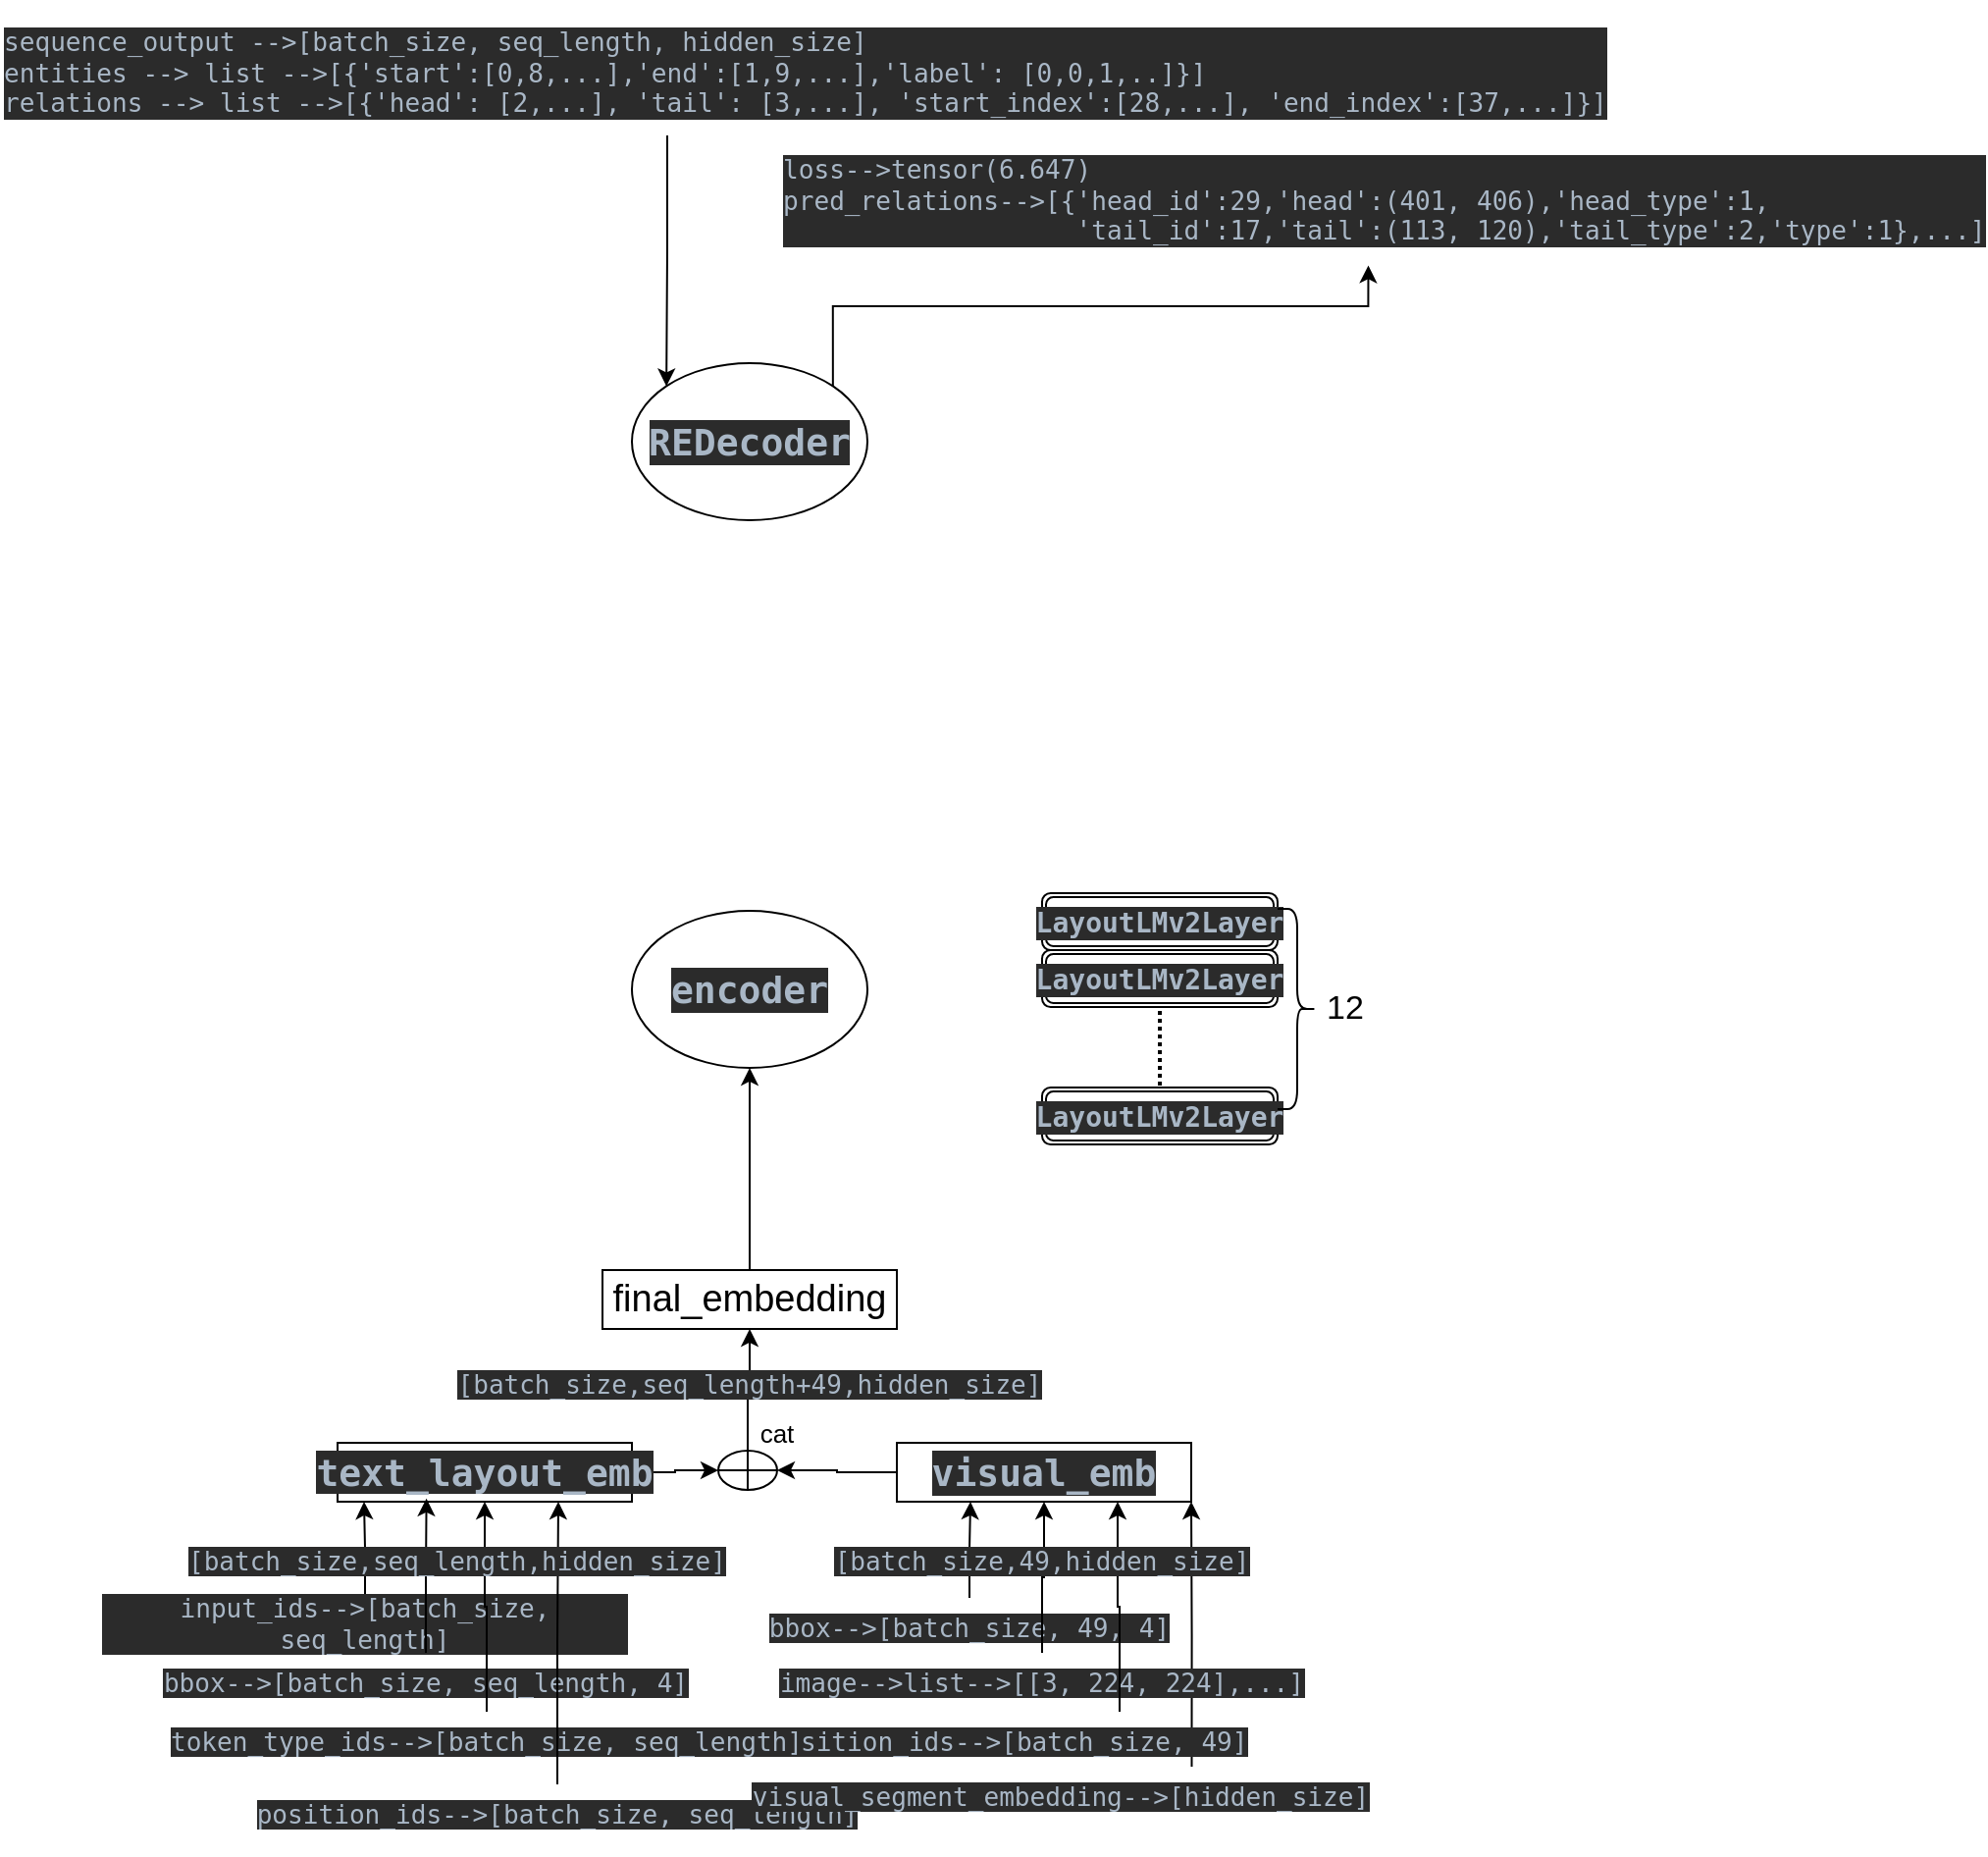 <mxfile version="16.5.2" type="github">
  <diagram id="-aN5s4NuG4AfuPkyMjM2" name="第 1 页">
    <mxGraphModel dx="920" dy="551" grid="1" gridSize="10" guides="1" tooltips="1" connect="1" arrows="1" fold="1" page="1" pageScale="1" pageWidth="827" pageHeight="1169" math="0" shadow="0">
      <root>
        <mxCell id="0" />
        <mxCell id="1" parent="0" />
        <mxCell id="e8mMAGKtb8gV0RsEyelg-53" style="edgeStyle=orthogonalEdgeStyle;rounded=0;orthogonalLoop=1;jettySize=auto;html=1;exitX=0.75;exitY=0;exitDx=0;exitDy=0;entryX=1;entryY=1;entryDx=0;entryDy=0;fontSize=13;" edge="1" parent="1" source="e8mMAGKtb8gV0RsEyelg-52" target="e8mMAGKtb8gV0RsEyelg-27">
          <mxGeometry relative="1" as="geometry" />
        </mxCell>
        <mxCell id="e8mMAGKtb8gV0RsEyelg-39" value="&lt;pre style=&quot;background-color: #2b2b2b ; color: #a9b7c6 ; font-family: &amp;#34;jetbrains mono&amp;#34; , monospace ; font-size: 9.8pt&quot;&gt;&lt;span style=&quot;font-family: &amp;#34;jetbrains mono&amp;#34; , monospace ; font-size: 9.8pt&quot;&gt;position_ids&lt;/span&gt;--&amp;gt;[&lt;span style=&quot;font-size: 9.8pt&quot;&gt;batch_size, 49]&lt;/span&gt;&lt;/pre&gt;" style="text;html=1;strokeColor=none;fillColor=none;align=center;verticalAlign=middle;whiteSpace=wrap;rounded=0;fontSize=19;flipV=1;flipH=0;" vertex="1" parent="1">
          <mxGeometry x="419" y="887" width="226" height="30" as="geometry" />
        </mxCell>
        <mxCell id="e8mMAGKtb8gV0RsEyelg-40" value="&lt;pre style=&quot;background-color: #2b2b2b ; color: #a9b7c6 ; font-family: &amp;#34;jetbrains mono&amp;#34; , monospace ; font-size: 9.8pt&quot;&gt;image--&amp;gt;list--&amp;gt;[[3, 224, 224],...]&lt;/pre&gt;" style="text;html=1;strokeColor=none;fillColor=none;align=center;verticalAlign=middle;whiteSpace=wrap;rounded=0;fontSize=19;flipV=1;flipH=0;" vertex="1" parent="1">
          <mxGeometry x="414" y="857" width="270" height="30" as="geometry" />
        </mxCell>
        <mxCell id="e8mMAGKtb8gV0RsEyelg-41" value="&lt;pre style=&quot;background-color: #2b2b2b ; color: #a9b7c6 ; font-family: &amp;#34;jetbrains mono&amp;#34; , monospace ; font-size: 9.8pt&quot;&gt;bbox--&amp;gt;[&lt;span style=&quot;font-size: 9.8pt ; white-space: normal&quot;&gt;batch_size, 49, 4]&lt;/span&gt;&lt;/pre&gt;" style="text;html=1;strokeColor=none;fillColor=none;align=center;verticalAlign=middle;whiteSpace=wrap;rounded=0;fontSize=19;flipV=1;flipH=0;" vertex="1" parent="1">
          <mxGeometry x="377" y="829" width="270" height="30" as="geometry" />
        </mxCell>
        <mxCell id="e8mMAGKtb8gV0RsEyelg-23" style="edgeStyle=orthogonalEdgeStyle;rounded=0;orthogonalLoop=1;jettySize=auto;html=1;exitX=1;exitY=0;exitDx=0;exitDy=0;entryX=0.583;entryY=1.164;entryDx=0;entryDy=0;entryPerimeter=0;fontSize=19;" edge="1" parent="1" source="e8mMAGKtb8gV0RsEyelg-1" target="e8mMAGKtb8gV0RsEyelg-19">
          <mxGeometry relative="1" as="geometry" />
        </mxCell>
        <mxCell id="e8mMAGKtb8gV0RsEyelg-1" value="&lt;pre style=&quot;background-color: rgb(43 , 43 , 43) ; color: rgb(169 , 183 , 198) ; font-family: &amp;#34;jetbrains mono&amp;#34; , monospace&quot;&gt;&lt;font style=&quot;font-size: 19px&quot;&gt;&lt;b&gt;REDecoder&lt;/b&gt;&lt;/font&gt;&lt;/pre&gt;" style="ellipse;whiteSpace=wrap;html=1;" vertex="1" parent="1">
          <mxGeometry x="340" y="200" width="120" height="80" as="geometry" />
        </mxCell>
        <mxCell id="e8mMAGKtb8gV0RsEyelg-18" style="edgeStyle=orthogonalEdgeStyle;rounded=0;orthogonalLoop=1;jettySize=auto;html=1;exitX=0.5;exitY=1;exitDx=0;exitDy=0;entryX=0;entryY=0;entryDx=0;entryDy=0;fontSize=19;" edge="1" parent="1" source="e8mMAGKtb8gV0RsEyelg-13" target="e8mMAGKtb8gV0RsEyelg-1">
          <mxGeometry relative="1" as="geometry" />
        </mxCell>
        <mxCell id="e8mMAGKtb8gV0RsEyelg-13" value="&lt;pre style=&quot;background-color: #2b2b2b ; color: #a9b7c6 ; font-family: &amp;#34;jetbrains mono&amp;#34; , monospace ; font-size: 9.8pt&quot;&gt;sequence_output --&amp;gt;[batch_size, seq_length, hidden_size]&lt;br&gt;entities --&amp;gt; list --&amp;gt;[{&#39;start&#39;:[0,8,...],&#39;end&#39;:[1,9,...],&#39;label&#39;: [0,0,1,..]}] &lt;br&gt;relations --&amp;gt; list --&amp;gt;[{&#39;head&#39;: [2,...], &#39;tail&#39;: [3,...], &#39;start_index&#39;:[28,...], &#39;end_index&#39;:[37,...]}]&lt;/pre&gt;" style="text;html=1;strokeColor=none;fillColor=none;align=left;verticalAlign=middle;whiteSpace=wrap;rounded=0;fontSize=19;horizontal=1;" vertex="1" parent="1">
          <mxGeometry x="18" y="20" width="680" height="64" as="geometry" />
        </mxCell>
        <mxCell id="e8mMAGKtb8gV0RsEyelg-19" value="&lt;pre style=&quot;background-color: #2b2b2b ; color: #a9b7c6 ; font-family: &amp;#34;jetbrains mono&amp;#34; , monospace ; font-size: 9.8pt&quot;&gt;&lt;pre style=&quot;font-family: &amp;#34;jetbrains mono&amp;#34; , monospace ; font-size: 9.8pt&quot;&gt;loss--&amp;gt;tensor(6.647)&lt;br&gt;pred_relations--&amp;gt;[{&#39;head_id&#39;:29,&#39;head&#39;:(401, 406),&#39;head_type&#39;:1,&lt;br&gt;                   &#39;tail_id&#39;:17,&#39;tail&#39;:(113, 120),&#39;tail_type&#39;:2,&#39;type&#39;:1},...]&lt;br&gt;&lt;/pre&gt;&lt;/pre&gt;" style="text;html=1;strokeColor=none;fillColor=none;align=left;verticalAlign=middle;whiteSpace=wrap;rounded=0;fontSize=19;horizontal=1;" vertex="1" parent="1">
          <mxGeometry x="415" y="92" width="515" height="50" as="geometry" />
        </mxCell>
        <mxCell id="e8mMAGKtb8gV0RsEyelg-24" value="&lt;pre style=&quot;background-color: rgb(43 , 43 , 43) ; color: rgb(169 , 183 , 198) ; font-family: &amp;#34;jetbrains mono&amp;#34; , monospace&quot;&gt;&lt;b&gt;&lt;font style=&quot;font-size: 19px&quot;&gt;encoder&lt;/font&gt;&lt;/b&gt;&lt;/pre&gt;" style="ellipse;whiteSpace=wrap;html=1;fontSize=19;" vertex="1" parent="1">
          <mxGeometry x="340" y="479" width="120" height="80" as="geometry" />
        </mxCell>
        <mxCell id="e8mMAGKtb8gV0RsEyelg-60" style="edgeStyle=orthogonalEdgeStyle;rounded=0;orthogonalLoop=1;jettySize=auto;html=1;exitX=0.5;exitY=0;exitDx=0;exitDy=0;entryX=0.5;entryY=1;entryDx=0;entryDy=0;fontSize=13;" edge="1" parent="1" source="e8mMAGKtb8gV0RsEyelg-25" target="e8mMAGKtb8gV0RsEyelg-24">
          <mxGeometry relative="1" as="geometry" />
        </mxCell>
        <mxCell id="e8mMAGKtb8gV0RsEyelg-25" value="final_embedding" style="rounded=0;whiteSpace=wrap;html=1;fontSize=19;" vertex="1" parent="1">
          <mxGeometry x="325" y="662" width="150" height="30" as="geometry" />
        </mxCell>
        <mxCell id="e8mMAGKtb8gV0RsEyelg-56" style="edgeStyle=orthogonalEdgeStyle;rounded=0;orthogonalLoop=1;jettySize=auto;html=1;exitX=1;exitY=0.5;exitDx=0;exitDy=0;entryX=0;entryY=0.5;entryDx=0;entryDy=0;fontSize=13;" edge="1" parent="1" source="e8mMAGKtb8gV0RsEyelg-26" target="e8mMAGKtb8gV0RsEyelg-54">
          <mxGeometry relative="1" as="geometry" />
        </mxCell>
        <mxCell id="e8mMAGKtb8gV0RsEyelg-26" value="&lt;b&gt;&lt;span style=&quot;background-color: rgb(43 , 43 , 43) ; color: rgb(169 , 183 , 198) ; font-family: &amp;#34;jetbrains mono&amp;#34; , monospace&quot;&gt;&lt;font style=&quot;font-size: 19px&quot;&gt;text_layout_emb&lt;/font&gt;&lt;/span&gt;&lt;/b&gt;" style="rounded=0;whiteSpace=wrap;html=1;fontSize=19;" vertex="1" parent="1">
          <mxGeometry x="190" y="750" width="150" height="30" as="geometry" />
        </mxCell>
        <mxCell id="e8mMAGKtb8gV0RsEyelg-55" style="edgeStyle=orthogonalEdgeStyle;rounded=0;orthogonalLoop=1;jettySize=auto;html=1;exitX=0;exitY=0.5;exitDx=0;exitDy=0;entryX=1;entryY=0.5;entryDx=0;entryDy=0;fontSize=13;" edge="1" parent="1" source="e8mMAGKtb8gV0RsEyelg-27" target="e8mMAGKtb8gV0RsEyelg-54">
          <mxGeometry relative="1" as="geometry" />
        </mxCell>
        <mxCell id="e8mMAGKtb8gV0RsEyelg-27" value="&lt;pre style=&quot;background-color: rgb(43 , 43 , 43) ; color: rgb(169 , 183 , 198) ; font-family: &amp;#34;jetbrains mono&amp;#34; , monospace&quot;&gt;&lt;b&gt;visual_emb&lt;/b&gt;&lt;/pre&gt;" style="rounded=0;whiteSpace=wrap;html=1;fontSize=19;" vertex="1" parent="1">
          <mxGeometry x="475" y="750" width="150" height="30" as="geometry" />
        </mxCell>
        <mxCell id="e8mMAGKtb8gV0RsEyelg-32" style="edgeStyle=orthogonalEdgeStyle;rounded=0;orthogonalLoop=1;jettySize=auto;html=1;exitX=0.5;exitY=0;exitDx=0;exitDy=0;entryX=0.09;entryY=1;entryDx=0;entryDy=0;entryPerimeter=0;fontSize=19;" edge="1" parent="1" source="e8mMAGKtb8gV0RsEyelg-28" target="e8mMAGKtb8gV0RsEyelg-26">
          <mxGeometry relative="1" as="geometry" />
        </mxCell>
        <mxCell id="e8mMAGKtb8gV0RsEyelg-28" value="&lt;pre style=&quot;background-color: #2b2b2b ; color: #a9b7c6 ; font-family: &amp;#34;jetbrains mono&amp;#34; , monospace ; font-size: 9.8pt&quot;&gt;input_ids--&amp;gt;[&lt;span style=&quot;font-size: 9.8pt ; white-space: normal&quot;&gt;batch_size, seq_length]&lt;/span&gt;&lt;/pre&gt;" style="text;html=1;strokeColor=none;fillColor=none;align=center;verticalAlign=middle;whiteSpace=wrap;rounded=0;fontSize=19;flipV=1;flipH=0;" vertex="1" parent="1">
          <mxGeometry x="69" y="827" width="270" height="30" as="geometry" />
        </mxCell>
        <mxCell id="e8mMAGKtb8gV0RsEyelg-33" style="edgeStyle=orthogonalEdgeStyle;rounded=0;orthogonalLoop=1;jettySize=auto;html=1;exitX=0.5;exitY=0;exitDx=0;exitDy=0;entryX=0.302;entryY=0.947;entryDx=0;entryDy=0;entryPerimeter=0;fontSize=19;" edge="1" parent="1" source="e8mMAGKtb8gV0RsEyelg-29" target="e8mMAGKtb8gV0RsEyelg-26">
          <mxGeometry relative="1" as="geometry" />
        </mxCell>
        <mxCell id="e8mMAGKtb8gV0RsEyelg-29" value="&lt;pre style=&quot;background-color: #2b2b2b ; color: #a9b7c6 ; font-family: &amp;#34;jetbrains mono&amp;#34; , monospace ; font-size: 9.8pt&quot;&gt;bbox--&amp;gt;[&lt;span style=&quot;font-size: 9.8pt ; white-space: normal&quot;&gt;batch_size, seq_length, 4]&lt;/span&gt;&lt;/pre&gt;" style="text;html=1;strokeColor=none;fillColor=none;align=center;verticalAlign=middle;whiteSpace=wrap;rounded=0;fontSize=19;flipV=1;flipH=0;" vertex="1" parent="1">
          <mxGeometry x="100" y="857" width="270" height="30" as="geometry" />
        </mxCell>
        <mxCell id="e8mMAGKtb8gV0RsEyelg-34" style="edgeStyle=orthogonalEdgeStyle;rounded=0;orthogonalLoop=1;jettySize=auto;html=1;exitX=0.5;exitY=0;exitDx=0;exitDy=0;entryX=0.5;entryY=1;entryDx=0;entryDy=0;fontSize=19;" edge="1" parent="1" source="e8mMAGKtb8gV0RsEyelg-30" target="e8mMAGKtb8gV0RsEyelg-26">
          <mxGeometry relative="1" as="geometry" />
        </mxCell>
        <mxCell id="e8mMAGKtb8gV0RsEyelg-30" value="&lt;pre style=&quot;background-color: #2b2b2b ; color: #a9b7c6 ; font-family: &amp;#34;jetbrains mono&amp;#34; , monospace ; font-size: 9.8pt&quot;&gt;&lt;span style=&quot;font-family: &amp;#34;jetbrains mono&amp;#34; , monospace ; font-size: 9.8pt&quot;&gt;token_type_ids&lt;/span&gt;--&amp;gt;[&lt;span style=&quot;font-size: 9.8pt&quot;&gt;batch_size, seq_length]&lt;/span&gt;&lt;/pre&gt;" style="text;html=1;strokeColor=none;fillColor=none;align=center;verticalAlign=middle;whiteSpace=wrap;rounded=0;fontSize=19;flipV=1;flipH=0;" vertex="1" parent="1">
          <mxGeometry x="131" y="887" width="270" height="30" as="geometry" />
        </mxCell>
        <mxCell id="e8mMAGKtb8gV0RsEyelg-35" style="edgeStyle=orthogonalEdgeStyle;rounded=0;orthogonalLoop=1;jettySize=auto;html=1;exitX=0.5;exitY=0;exitDx=0;exitDy=0;entryX=0.75;entryY=1;entryDx=0;entryDy=0;fontSize=19;" edge="1" parent="1" source="e8mMAGKtb8gV0RsEyelg-31" target="e8mMAGKtb8gV0RsEyelg-26">
          <mxGeometry relative="1" as="geometry" />
        </mxCell>
        <mxCell id="e8mMAGKtb8gV0RsEyelg-31" value="&lt;pre style=&quot;background-color: #2b2b2b ; color: #a9b7c6 ; font-family: &amp;#34;jetbrains mono&amp;#34; , monospace ; font-size: 9.8pt&quot;&gt;&lt;span style=&quot;font-family: &amp;#34;jetbrains mono&amp;#34; , monospace ; font-size: 9.8pt&quot;&gt;position_ids&lt;/span&gt;--&amp;gt;[&lt;span style=&quot;font-size: 9.8pt&quot;&gt;batch_size, seq_length]&lt;/span&gt;&lt;/pre&gt;" style="text;html=1;strokeColor=none;fillColor=none;align=center;verticalAlign=middle;whiteSpace=wrap;rounded=0;fontSize=19;flipV=1;flipH=0;" vertex="1" parent="1">
          <mxGeometry x="167" y="924" width="270" height="30" as="geometry" />
        </mxCell>
        <mxCell id="e8mMAGKtb8gV0RsEyelg-37" value="&lt;span style=&quot;color: rgb(169 , 183 , 198) ; font-family: &amp;#34;jetbrains mono&amp;#34; , monospace ; background-color: rgb(43 , 43 , 43)&quot;&gt;[batch_size,seq_length,hidden_size]&lt;/span&gt;" style="text;html=1;strokeColor=none;fillColor=none;align=center;verticalAlign=middle;whiteSpace=wrap;rounded=0;fontSize=13;" vertex="1" parent="1">
          <mxGeometry x="131" y="800" width="240" height="20" as="geometry" />
        </mxCell>
        <mxCell id="e8mMAGKtb8gV0RsEyelg-50" style="edgeStyle=orthogonalEdgeStyle;rounded=0;orthogonalLoop=1;jettySize=auto;html=1;exitX=0.75;exitY=0;exitDx=0;exitDy=0;entryX=0.75;entryY=1;entryDx=0;entryDy=0;fontSize=13;" edge="1" parent="1" source="e8mMAGKtb8gV0RsEyelg-39" target="e8mMAGKtb8gV0RsEyelg-27">
          <mxGeometry relative="1" as="geometry" />
        </mxCell>
        <mxCell id="e8mMAGKtb8gV0RsEyelg-48" style="edgeStyle=orthogonalEdgeStyle;rounded=0;orthogonalLoop=1;jettySize=auto;html=1;exitX=0.5;exitY=0;exitDx=0;exitDy=0;entryX=0.5;entryY=1;entryDx=0;entryDy=0;fontSize=13;" edge="1" parent="1" source="e8mMAGKtb8gV0RsEyelg-40" target="e8mMAGKtb8gV0RsEyelg-27">
          <mxGeometry relative="1" as="geometry" />
        </mxCell>
        <mxCell id="e8mMAGKtb8gV0RsEyelg-46" style="edgeStyle=orthogonalEdgeStyle;rounded=0;orthogonalLoop=1;jettySize=auto;html=1;exitX=0.5;exitY=0;exitDx=0;exitDy=0;entryX=0.25;entryY=1;entryDx=0;entryDy=0;fontSize=13;" edge="1" parent="1" source="e8mMAGKtb8gV0RsEyelg-41" target="e8mMAGKtb8gV0RsEyelg-27">
          <mxGeometry relative="1" as="geometry" />
        </mxCell>
        <mxCell id="e8mMAGKtb8gV0RsEyelg-38" value="&lt;span style=&quot;color: rgb(169 , 183 , 198) ; font-family: &amp;#34;jetbrains mono&amp;#34; , monospace ; background-color: rgb(43 , 43 , 43)&quot;&gt;[batch_size,49,hidden_size]&lt;/span&gt;" style="text;html=1;strokeColor=none;fillColor=none;align=center;verticalAlign=middle;whiteSpace=wrap;rounded=0;fontSize=13;" vertex="1" parent="1">
          <mxGeometry x="429" y="800" width="240" height="20" as="geometry" />
        </mxCell>
        <mxCell id="e8mMAGKtb8gV0RsEyelg-52" value="&lt;pre style=&quot;background-color: #2b2b2b ; color: #a9b7c6 ; font-family: &amp;#34;jetbrains mono&amp;#34; , monospace ; font-size: 9.8pt&quot;&gt;&lt;span style=&quot;font-family: &amp;#34;jetbrains mono&amp;#34; , monospace ; font-size: 9.8pt&quot;&gt;visual_segment_embedding&lt;/span&gt;--&amp;gt;[hidden_size&lt;span style=&quot;font-size: 9.8pt&quot;&gt;]&lt;/span&gt;&lt;/pre&gt;" style="text;html=1;strokeColor=none;fillColor=none;align=center;verticalAlign=middle;whiteSpace=wrap;rounded=0;fontSize=19;flipV=1;flipH=0;" vertex="1" parent="1">
          <mxGeometry x="425" y="915" width="267" height="30" as="geometry" />
        </mxCell>
        <mxCell id="e8mMAGKtb8gV0RsEyelg-57" style="edgeStyle=orthogonalEdgeStyle;rounded=0;orthogonalLoop=1;jettySize=auto;html=1;exitX=0.5;exitY=0;exitDx=0;exitDy=0;entryX=0.5;entryY=1;entryDx=0;entryDy=0;fontSize=13;" edge="1" parent="1" source="e8mMAGKtb8gV0RsEyelg-54" target="e8mMAGKtb8gV0RsEyelg-25">
          <mxGeometry relative="1" as="geometry" />
        </mxCell>
        <mxCell id="e8mMAGKtb8gV0RsEyelg-54" value="" style="shape=orEllipse;perimeter=ellipsePerimeter;whiteSpace=wrap;html=1;backgroundOutline=1;fontSize=13;" vertex="1" parent="1">
          <mxGeometry x="384" y="754" width="30" height="20" as="geometry" />
        </mxCell>
        <mxCell id="e8mMAGKtb8gV0RsEyelg-58" value="cat" style="text;html=1;strokeColor=none;fillColor=none;align=center;verticalAlign=middle;whiteSpace=wrap;rounded=0;fontSize=13;" vertex="1" parent="1">
          <mxGeometry x="384" y="730" width="60" height="30" as="geometry" />
        </mxCell>
        <mxCell id="e8mMAGKtb8gV0RsEyelg-59" value="&lt;span style=&quot;color: rgb(169 , 183 , 198) ; font-family: &amp;#34;jetbrains mono&amp;#34; , monospace ; background-color: rgb(43 , 43 , 43)&quot;&gt;[batch_size,seq_length+49,hidden_size]&lt;/span&gt;" style="text;html=1;strokeColor=none;fillColor=none;align=center;verticalAlign=middle;whiteSpace=wrap;rounded=0;fontSize=13;" vertex="1" parent="1">
          <mxGeometry x="280" y="710" width="240" height="20" as="geometry" />
        </mxCell>
        <mxCell id="e8mMAGKtb8gV0RsEyelg-63" value="&lt;pre style=&quot;background-color: rgb(43 , 43 , 43) ; color: rgb(169 , 183 , 198) ; font-family: &amp;#34;jetbrains mono&amp;#34; , monospace&quot;&gt;&lt;font style=&quot;font-size: 14px&quot;&gt;&lt;b&gt;LayoutLMv2Layer&lt;/b&gt;&lt;/font&gt;&lt;/pre&gt;" style="shape=ext;double=1;rounded=1;whiteSpace=wrap;html=1;fontSize=13;" vertex="1" parent="1">
          <mxGeometry x="549" y="470" width="120" height="29" as="geometry" />
        </mxCell>
        <mxCell id="e8mMAGKtb8gV0RsEyelg-64" value="&lt;pre style=&quot;background-color: rgb(43 , 43 , 43) ; color: rgb(169 , 183 , 198) ; font-family: &amp;#34;jetbrains mono&amp;#34; , monospace&quot;&gt;&lt;font style=&quot;font-size: 14px&quot;&gt;&lt;b&gt;LayoutLMv2Layer&lt;/b&gt;&lt;/font&gt;&lt;/pre&gt;" style="shape=ext;double=1;rounded=1;whiteSpace=wrap;html=1;fontSize=13;" vertex="1" parent="1">
          <mxGeometry x="549" y="499" width="120" height="29" as="geometry" />
        </mxCell>
        <mxCell id="e8mMAGKtb8gV0RsEyelg-65" value="&lt;pre style=&quot;background-color: rgb(43 , 43 , 43) ; color: rgb(169 , 183 , 198) ; font-family: &amp;#34;jetbrains mono&amp;#34; , monospace&quot;&gt;&lt;font style=&quot;font-size: 14px&quot;&gt;&lt;b&gt;LayoutLMv2Layer&lt;/b&gt;&lt;/font&gt;&lt;/pre&gt;" style="shape=ext;double=1;rounded=1;whiteSpace=wrap;html=1;fontSize=13;" vertex="1" parent="1">
          <mxGeometry x="549" y="569" width="120" height="29" as="geometry" />
        </mxCell>
        <mxCell id="e8mMAGKtb8gV0RsEyelg-66" value="" style="shape=curlyBracket;whiteSpace=wrap;html=1;rounded=1;flipH=1;fontSize=14;size=0.5;" vertex="1" parent="1">
          <mxGeometry x="669" y="478" width="20" height="102" as="geometry" />
        </mxCell>
        <mxCell id="e8mMAGKtb8gV0RsEyelg-67" value="&lt;span style=&quot;font-weight: normal&quot;&gt;&lt;font style=&quot;font-size: 17px&quot;&gt;12&lt;/font&gt;&lt;/span&gt;" style="text;strokeColor=none;fillColor=none;html=1;fontSize=24;fontStyle=1;verticalAlign=middle;align=center;" vertex="1" parent="1">
          <mxGeometry x="688" y="511" width="30" height="30" as="geometry" />
        </mxCell>
        <mxCell id="e8mMAGKtb8gV0RsEyelg-68" value="" style="line;strokeWidth=2;direction=south;html=1;fontSize=17;dashed=1;dashPattern=1 1;" vertex="1" parent="1">
          <mxGeometry x="604" y="530" width="10" height="39" as="geometry" />
        </mxCell>
      </root>
    </mxGraphModel>
  </diagram>
</mxfile>
